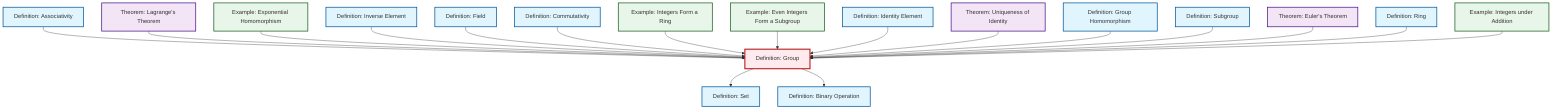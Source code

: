 graph TD
    classDef definition fill:#e1f5fe,stroke:#01579b,stroke-width:2px
    classDef theorem fill:#f3e5f5,stroke:#4a148c,stroke-width:2px
    classDef axiom fill:#fff3e0,stroke:#e65100,stroke-width:2px
    classDef example fill:#e8f5e9,stroke:#1b5e20,stroke-width:2px
    classDef current fill:#ffebee,stroke:#b71c1c,stroke-width:3px
    def-set["Definition: Set"]:::definition
    def-subgroup["Definition: Subgroup"]:::definition
    def-inverse-element["Definition: Inverse Element"]:::definition
    def-identity-element["Definition: Identity Element"]:::definition
    thm-euler["Theorem: Euler's Theorem"]:::theorem
    ex-exponential-homomorphism["Example: Exponential Homomorphism"]:::example
    def-homomorphism["Definition: Group Homomorphism"]:::definition
    def-ring["Definition: Ring"]:::definition
    def-binary-operation["Definition: Binary Operation"]:::definition
    ex-even-integers-subgroup["Example: Even Integers Form a Subgroup"]:::example
    thm-lagrange["Theorem: Lagrange's Theorem"]:::theorem
    def-commutativity["Definition: Commutativity"]:::definition
    def-associativity["Definition: Associativity"]:::definition
    ex-integers-addition["Example: Integers under Addition"]:::example
    def-field["Definition: Field"]:::definition
    ex-integers-ring["Example: Integers Form a Ring"]:::example
    thm-unique-identity["Theorem: Uniqueness of Identity"]:::theorem
    def-group["Definition: Group"]:::definition
    def-associativity --> def-group
    def-group --> def-set
    thm-lagrange --> def-group
    ex-exponential-homomorphism --> def-group
    def-group --> def-binary-operation
    def-inverse-element --> def-group
    def-field --> def-group
    def-commutativity --> def-group
    ex-integers-ring --> def-group
    ex-even-integers-subgroup --> def-group
    def-identity-element --> def-group
    thm-unique-identity --> def-group
    def-homomorphism --> def-group
    def-subgroup --> def-group
    thm-euler --> def-group
    def-ring --> def-group
    ex-integers-addition --> def-group
    class def-group current